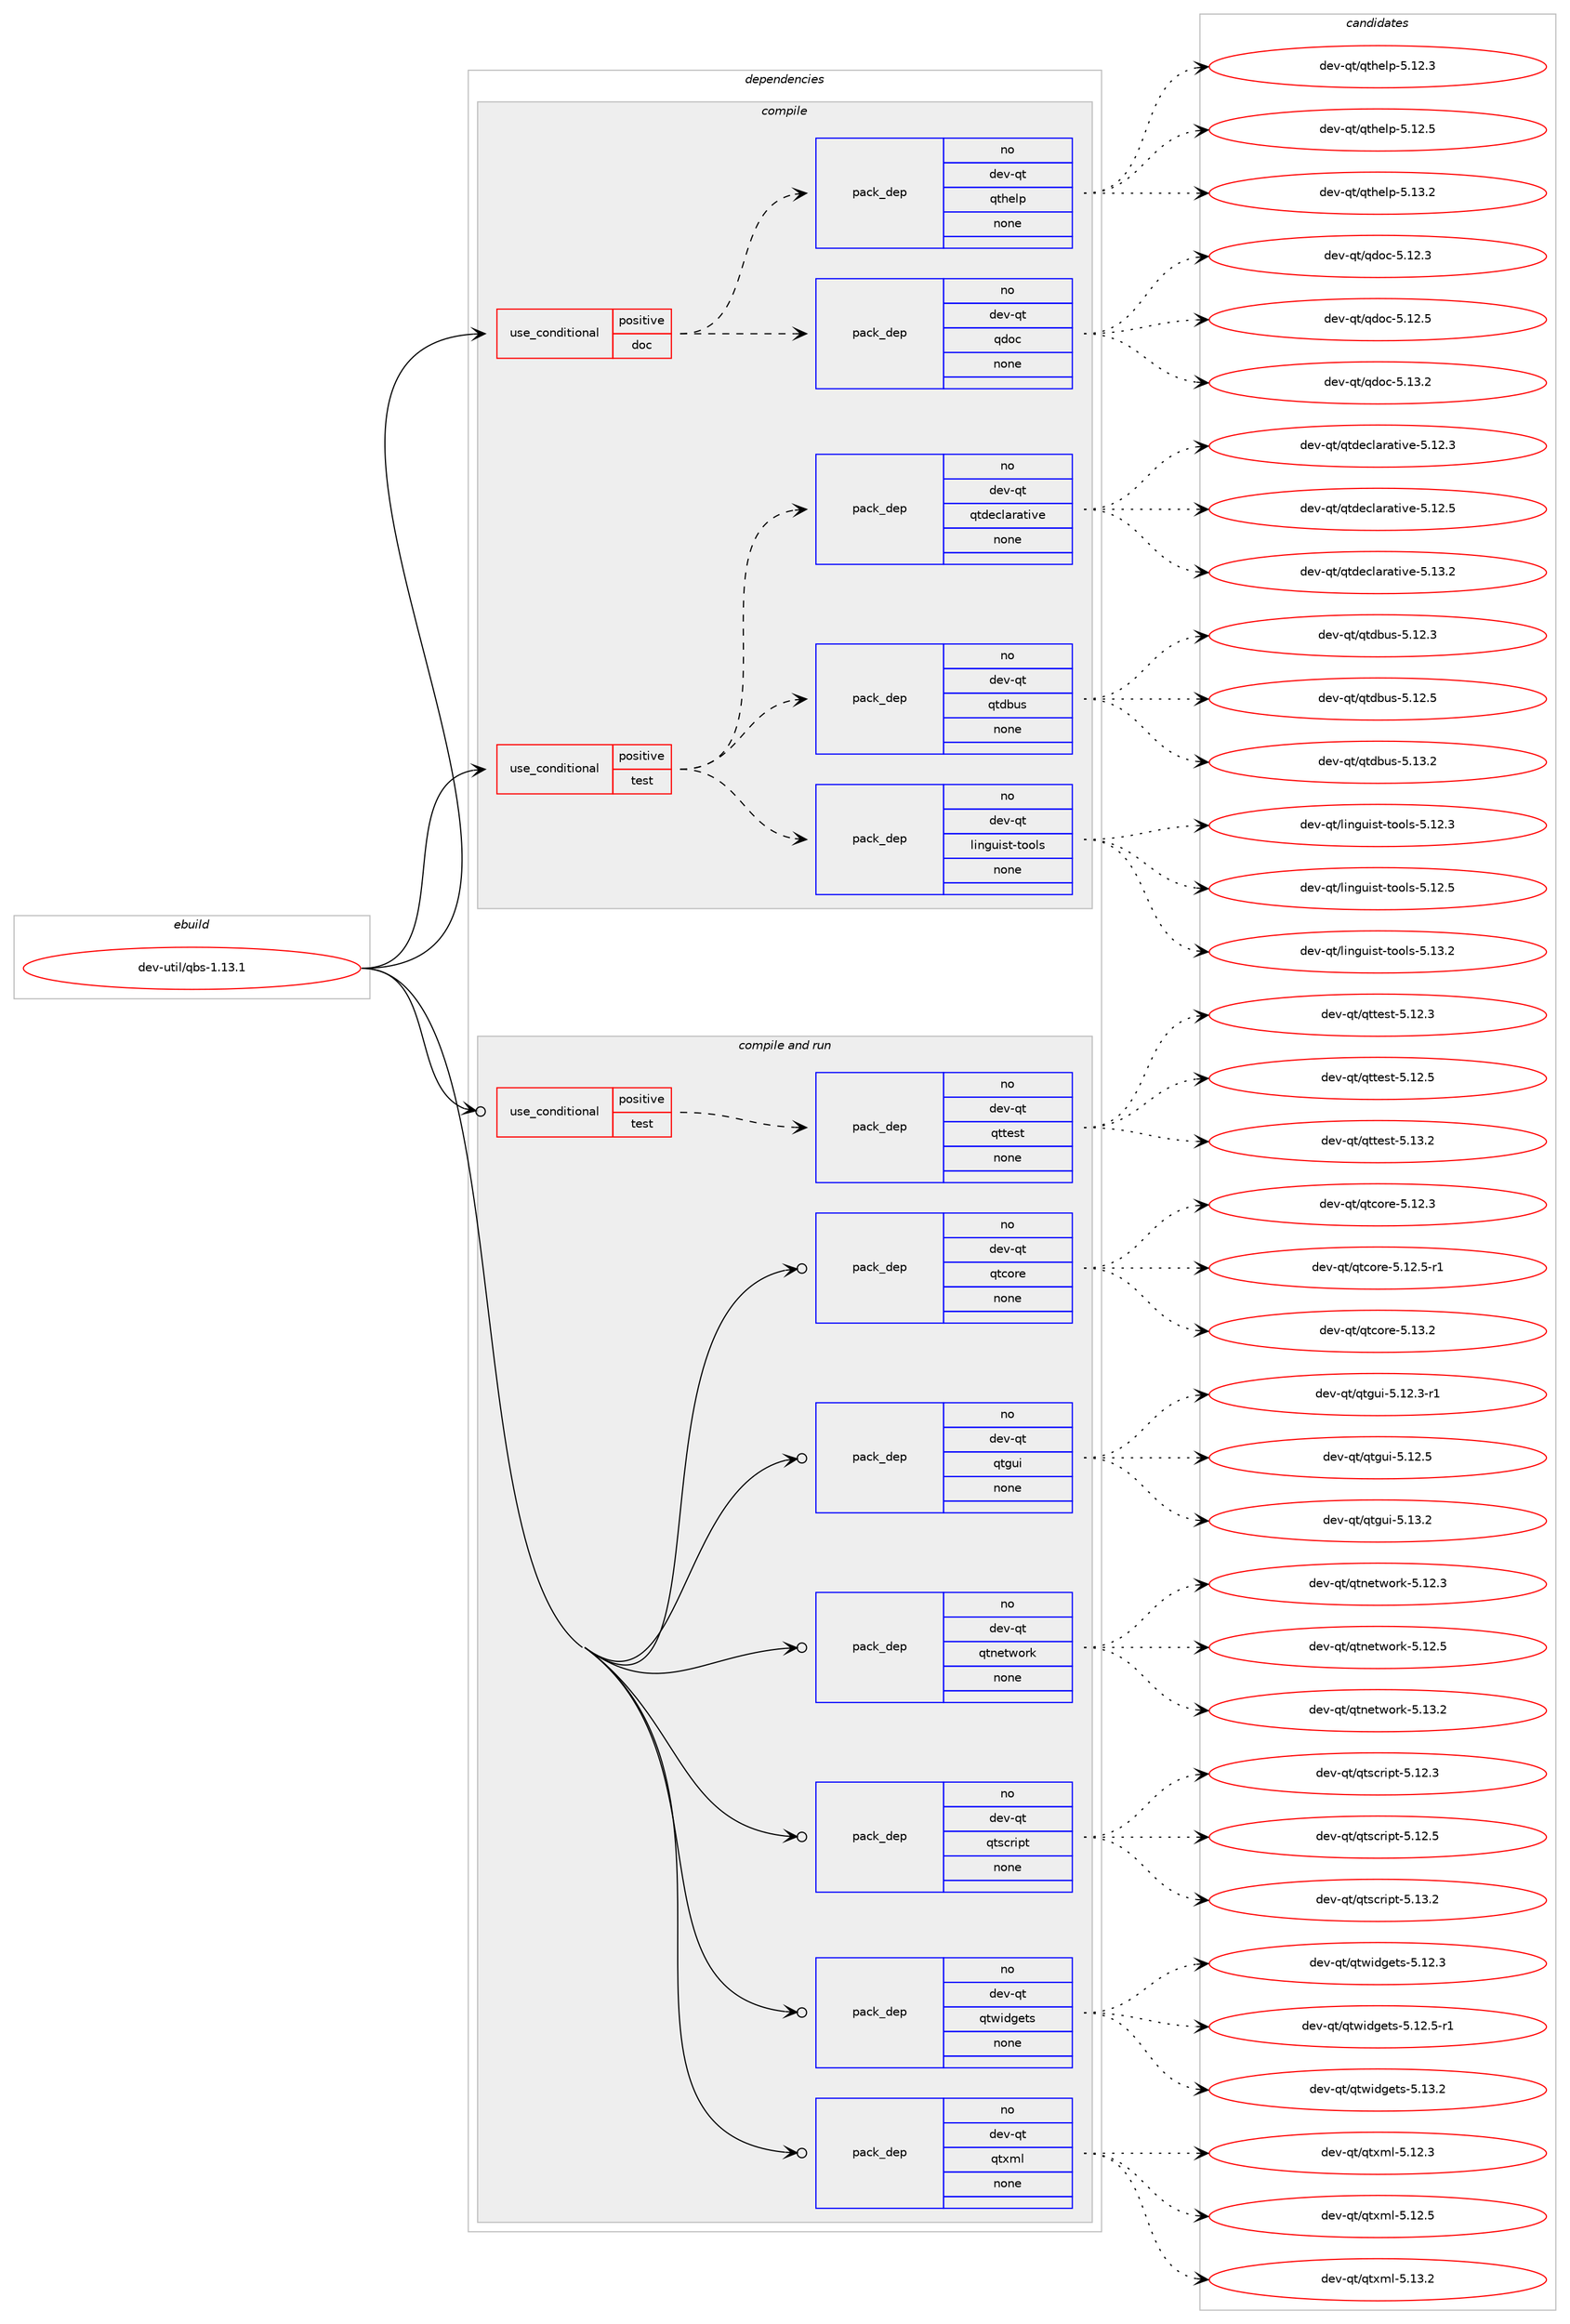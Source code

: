 digraph prolog {

# *************
# Graph options
# *************

newrank=true;
concentrate=true;
compound=true;
graph [rankdir=LR,fontname=Helvetica,fontsize=10,ranksep=1.5];#, ranksep=2.5, nodesep=0.2];
edge  [arrowhead=vee];
node  [fontname=Helvetica,fontsize=10];

# **********
# The ebuild
# **********

subgraph cluster_leftcol {
color=gray;
rank=same;
label=<<i>ebuild</i>>;
id [label="dev-util/qbs-1.13.1", color=red, width=4, href="../dev-util/qbs-1.13.1.svg"];
}

# ****************
# The dependencies
# ****************

subgraph cluster_midcol {
color=gray;
label=<<i>dependencies</i>>;
subgraph cluster_compile {
fillcolor="#eeeeee";
style=filled;
label=<<i>compile</i>>;
subgraph cond183192 {
dependency731620 [label=<<TABLE BORDER="0" CELLBORDER="1" CELLSPACING="0" CELLPADDING="4"><TR><TD ROWSPAN="3" CELLPADDING="10">use_conditional</TD></TR><TR><TD>positive</TD></TR><TR><TD>doc</TD></TR></TABLE>>, shape=none, color=red];
subgraph pack536247 {
dependency731621 [label=<<TABLE BORDER="0" CELLBORDER="1" CELLSPACING="0" CELLPADDING="4" WIDTH="220"><TR><TD ROWSPAN="6" CELLPADDING="30">pack_dep</TD></TR><TR><TD WIDTH="110">no</TD></TR><TR><TD>dev-qt</TD></TR><TR><TD>qdoc</TD></TR><TR><TD>none</TD></TR><TR><TD></TD></TR></TABLE>>, shape=none, color=blue];
}
dependency731620:e -> dependency731621:w [weight=20,style="dashed",arrowhead="vee"];
subgraph pack536248 {
dependency731622 [label=<<TABLE BORDER="0" CELLBORDER="1" CELLSPACING="0" CELLPADDING="4" WIDTH="220"><TR><TD ROWSPAN="6" CELLPADDING="30">pack_dep</TD></TR><TR><TD WIDTH="110">no</TD></TR><TR><TD>dev-qt</TD></TR><TR><TD>qthelp</TD></TR><TR><TD>none</TD></TR><TR><TD></TD></TR></TABLE>>, shape=none, color=blue];
}
dependency731620:e -> dependency731622:w [weight=20,style="dashed",arrowhead="vee"];
}
id:e -> dependency731620:w [weight=20,style="solid",arrowhead="vee"];
subgraph cond183193 {
dependency731623 [label=<<TABLE BORDER="0" CELLBORDER="1" CELLSPACING="0" CELLPADDING="4"><TR><TD ROWSPAN="3" CELLPADDING="10">use_conditional</TD></TR><TR><TD>positive</TD></TR><TR><TD>test</TD></TR></TABLE>>, shape=none, color=red];
subgraph pack536249 {
dependency731624 [label=<<TABLE BORDER="0" CELLBORDER="1" CELLSPACING="0" CELLPADDING="4" WIDTH="220"><TR><TD ROWSPAN="6" CELLPADDING="30">pack_dep</TD></TR><TR><TD WIDTH="110">no</TD></TR><TR><TD>dev-qt</TD></TR><TR><TD>linguist-tools</TD></TR><TR><TD>none</TD></TR><TR><TD></TD></TR></TABLE>>, shape=none, color=blue];
}
dependency731623:e -> dependency731624:w [weight=20,style="dashed",arrowhead="vee"];
subgraph pack536250 {
dependency731625 [label=<<TABLE BORDER="0" CELLBORDER="1" CELLSPACING="0" CELLPADDING="4" WIDTH="220"><TR><TD ROWSPAN="6" CELLPADDING="30">pack_dep</TD></TR><TR><TD WIDTH="110">no</TD></TR><TR><TD>dev-qt</TD></TR><TR><TD>qtdbus</TD></TR><TR><TD>none</TD></TR><TR><TD></TD></TR></TABLE>>, shape=none, color=blue];
}
dependency731623:e -> dependency731625:w [weight=20,style="dashed",arrowhead="vee"];
subgraph pack536251 {
dependency731626 [label=<<TABLE BORDER="0" CELLBORDER="1" CELLSPACING="0" CELLPADDING="4" WIDTH="220"><TR><TD ROWSPAN="6" CELLPADDING="30">pack_dep</TD></TR><TR><TD WIDTH="110">no</TD></TR><TR><TD>dev-qt</TD></TR><TR><TD>qtdeclarative</TD></TR><TR><TD>none</TD></TR><TR><TD></TD></TR></TABLE>>, shape=none, color=blue];
}
dependency731623:e -> dependency731626:w [weight=20,style="dashed",arrowhead="vee"];
}
id:e -> dependency731623:w [weight=20,style="solid",arrowhead="vee"];
}
subgraph cluster_compileandrun {
fillcolor="#eeeeee";
style=filled;
label=<<i>compile and run</i>>;
subgraph cond183194 {
dependency731627 [label=<<TABLE BORDER="0" CELLBORDER="1" CELLSPACING="0" CELLPADDING="4"><TR><TD ROWSPAN="3" CELLPADDING="10">use_conditional</TD></TR><TR><TD>positive</TD></TR><TR><TD>test</TD></TR></TABLE>>, shape=none, color=red];
subgraph pack536252 {
dependency731628 [label=<<TABLE BORDER="0" CELLBORDER="1" CELLSPACING="0" CELLPADDING="4" WIDTH="220"><TR><TD ROWSPAN="6" CELLPADDING="30">pack_dep</TD></TR><TR><TD WIDTH="110">no</TD></TR><TR><TD>dev-qt</TD></TR><TR><TD>qttest</TD></TR><TR><TD>none</TD></TR><TR><TD></TD></TR></TABLE>>, shape=none, color=blue];
}
dependency731627:e -> dependency731628:w [weight=20,style="dashed",arrowhead="vee"];
}
id:e -> dependency731627:w [weight=20,style="solid",arrowhead="odotvee"];
subgraph pack536253 {
dependency731629 [label=<<TABLE BORDER="0" CELLBORDER="1" CELLSPACING="0" CELLPADDING="4" WIDTH="220"><TR><TD ROWSPAN="6" CELLPADDING="30">pack_dep</TD></TR><TR><TD WIDTH="110">no</TD></TR><TR><TD>dev-qt</TD></TR><TR><TD>qtcore</TD></TR><TR><TD>none</TD></TR><TR><TD></TD></TR></TABLE>>, shape=none, color=blue];
}
id:e -> dependency731629:w [weight=20,style="solid",arrowhead="odotvee"];
subgraph pack536254 {
dependency731630 [label=<<TABLE BORDER="0" CELLBORDER="1" CELLSPACING="0" CELLPADDING="4" WIDTH="220"><TR><TD ROWSPAN="6" CELLPADDING="30">pack_dep</TD></TR><TR><TD WIDTH="110">no</TD></TR><TR><TD>dev-qt</TD></TR><TR><TD>qtgui</TD></TR><TR><TD>none</TD></TR><TR><TD></TD></TR></TABLE>>, shape=none, color=blue];
}
id:e -> dependency731630:w [weight=20,style="solid",arrowhead="odotvee"];
subgraph pack536255 {
dependency731631 [label=<<TABLE BORDER="0" CELLBORDER="1" CELLSPACING="0" CELLPADDING="4" WIDTH="220"><TR><TD ROWSPAN="6" CELLPADDING="30">pack_dep</TD></TR><TR><TD WIDTH="110">no</TD></TR><TR><TD>dev-qt</TD></TR><TR><TD>qtnetwork</TD></TR><TR><TD>none</TD></TR><TR><TD></TD></TR></TABLE>>, shape=none, color=blue];
}
id:e -> dependency731631:w [weight=20,style="solid",arrowhead="odotvee"];
subgraph pack536256 {
dependency731632 [label=<<TABLE BORDER="0" CELLBORDER="1" CELLSPACING="0" CELLPADDING="4" WIDTH="220"><TR><TD ROWSPAN="6" CELLPADDING="30">pack_dep</TD></TR><TR><TD WIDTH="110">no</TD></TR><TR><TD>dev-qt</TD></TR><TR><TD>qtscript</TD></TR><TR><TD>none</TD></TR><TR><TD></TD></TR></TABLE>>, shape=none, color=blue];
}
id:e -> dependency731632:w [weight=20,style="solid",arrowhead="odotvee"];
subgraph pack536257 {
dependency731633 [label=<<TABLE BORDER="0" CELLBORDER="1" CELLSPACING="0" CELLPADDING="4" WIDTH="220"><TR><TD ROWSPAN="6" CELLPADDING="30">pack_dep</TD></TR><TR><TD WIDTH="110">no</TD></TR><TR><TD>dev-qt</TD></TR><TR><TD>qtwidgets</TD></TR><TR><TD>none</TD></TR><TR><TD></TD></TR></TABLE>>, shape=none, color=blue];
}
id:e -> dependency731633:w [weight=20,style="solid",arrowhead="odotvee"];
subgraph pack536258 {
dependency731634 [label=<<TABLE BORDER="0" CELLBORDER="1" CELLSPACING="0" CELLPADDING="4" WIDTH="220"><TR><TD ROWSPAN="6" CELLPADDING="30">pack_dep</TD></TR><TR><TD WIDTH="110">no</TD></TR><TR><TD>dev-qt</TD></TR><TR><TD>qtxml</TD></TR><TR><TD>none</TD></TR><TR><TD></TD></TR></TABLE>>, shape=none, color=blue];
}
id:e -> dependency731634:w [weight=20,style="solid",arrowhead="odotvee"];
}
subgraph cluster_run {
fillcolor="#eeeeee";
style=filled;
label=<<i>run</i>>;
}
}

# **************
# The candidates
# **************

subgraph cluster_choices {
rank=same;
color=gray;
label=<<i>candidates</i>>;

subgraph choice536247 {
color=black;
nodesep=1;
choice10010111845113116471131001119945534649504651 [label="dev-qt/qdoc-5.12.3", color=red, width=4,href="../dev-qt/qdoc-5.12.3.svg"];
choice10010111845113116471131001119945534649504653 [label="dev-qt/qdoc-5.12.5", color=red, width=4,href="../dev-qt/qdoc-5.12.5.svg"];
choice10010111845113116471131001119945534649514650 [label="dev-qt/qdoc-5.13.2", color=red, width=4,href="../dev-qt/qdoc-5.13.2.svg"];
dependency731621:e -> choice10010111845113116471131001119945534649504651:w [style=dotted,weight="100"];
dependency731621:e -> choice10010111845113116471131001119945534649504653:w [style=dotted,weight="100"];
dependency731621:e -> choice10010111845113116471131001119945534649514650:w [style=dotted,weight="100"];
}
subgraph choice536248 {
color=black;
nodesep=1;
choice100101118451131164711311610410110811245534649504651 [label="dev-qt/qthelp-5.12.3", color=red, width=4,href="../dev-qt/qthelp-5.12.3.svg"];
choice100101118451131164711311610410110811245534649504653 [label="dev-qt/qthelp-5.12.5", color=red, width=4,href="../dev-qt/qthelp-5.12.5.svg"];
choice100101118451131164711311610410110811245534649514650 [label="dev-qt/qthelp-5.13.2", color=red, width=4,href="../dev-qt/qthelp-5.13.2.svg"];
dependency731622:e -> choice100101118451131164711311610410110811245534649504651:w [style=dotted,weight="100"];
dependency731622:e -> choice100101118451131164711311610410110811245534649504653:w [style=dotted,weight="100"];
dependency731622:e -> choice100101118451131164711311610410110811245534649514650:w [style=dotted,weight="100"];
}
subgraph choice536249 {
color=black;
nodesep=1;
choice10010111845113116471081051101031171051151164511611111110811545534649504651 [label="dev-qt/linguist-tools-5.12.3", color=red, width=4,href="../dev-qt/linguist-tools-5.12.3.svg"];
choice10010111845113116471081051101031171051151164511611111110811545534649504653 [label="dev-qt/linguist-tools-5.12.5", color=red, width=4,href="../dev-qt/linguist-tools-5.12.5.svg"];
choice10010111845113116471081051101031171051151164511611111110811545534649514650 [label="dev-qt/linguist-tools-5.13.2", color=red, width=4,href="../dev-qt/linguist-tools-5.13.2.svg"];
dependency731624:e -> choice10010111845113116471081051101031171051151164511611111110811545534649504651:w [style=dotted,weight="100"];
dependency731624:e -> choice10010111845113116471081051101031171051151164511611111110811545534649504653:w [style=dotted,weight="100"];
dependency731624:e -> choice10010111845113116471081051101031171051151164511611111110811545534649514650:w [style=dotted,weight="100"];
}
subgraph choice536250 {
color=black;
nodesep=1;
choice10010111845113116471131161009811711545534649504651 [label="dev-qt/qtdbus-5.12.3", color=red, width=4,href="../dev-qt/qtdbus-5.12.3.svg"];
choice10010111845113116471131161009811711545534649504653 [label="dev-qt/qtdbus-5.12.5", color=red, width=4,href="../dev-qt/qtdbus-5.12.5.svg"];
choice10010111845113116471131161009811711545534649514650 [label="dev-qt/qtdbus-5.13.2", color=red, width=4,href="../dev-qt/qtdbus-5.13.2.svg"];
dependency731625:e -> choice10010111845113116471131161009811711545534649504651:w [style=dotted,weight="100"];
dependency731625:e -> choice10010111845113116471131161009811711545534649504653:w [style=dotted,weight="100"];
dependency731625:e -> choice10010111845113116471131161009811711545534649514650:w [style=dotted,weight="100"];
}
subgraph choice536251 {
color=black;
nodesep=1;
choice100101118451131164711311610010199108971149711610511810145534649504651 [label="dev-qt/qtdeclarative-5.12.3", color=red, width=4,href="../dev-qt/qtdeclarative-5.12.3.svg"];
choice100101118451131164711311610010199108971149711610511810145534649504653 [label="dev-qt/qtdeclarative-5.12.5", color=red, width=4,href="../dev-qt/qtdeclarative-5.12.5.svg"];
choice100101118451131164711311610010199108971149711610511810145534649514650 [label="dev-qt/qtdeclarative-5.13.2", color=red, width=4,href="../dev-qt/qtdeclarative-5.13.2.svg"];
dependency731626:e -> choice100101118451131164711311610010199108971149711610511810145534649504651:w [style=dotted,weight="100"];
dependency731626:e -> choice100101118451131164711311610010199108971149711610511810145534649504653:w [style=dotted,weight="100"];
dependency731626:e -> choice100101118451131164711311610010199108971149711610511810145534649514650:w [style=dotted,weight="100"];
}
subgraph choice536252 {
color=black;
nodesep=1;
choice100101118451131164711311611610111511645534649504651 [label="dev-qt/qttest-5.12.3", color=red, width=4,href="../dev-qt/qttest-5.12.3.svg"];
choice100101118451131164711311611610111511645534649504653 [label="dev-qt/qttest-5.12.5", color=red, width=4,href="../dev-qt/qttest-5.12.5.svg"];
choice100101118451131164711311611610111511645534649514650 [label="dev-qt/qttest-5.13.2", color=red, width=4,href="../dev-qt/qttest-5.13.2.svg"];
dependency731628:e -> choice100101118451131164711311611610111511645534649504651:w [style=dotted,weight="100"];
dependency731628:e -> choice100101118451131164711311611610111511645534649504653:w [style=dotted,weight="100"];
dependency731628:e -> choice100101118451131164711311611610111511645534649514650:w [style=dotted,weight="100"];
}
subgraph choice536253 {
color=black;
nodesep=1;
choice10010111845113116471131169911111410145534649504651 [label="dev-qt/qtcore-5.12.3", color=red, width=4,href="../dev-qt/qtcore-5.12.3.svg"];
choice100101118451131164711311699111114101455346495046534511449 [label="dev-qt/qtcore-5.12.5-r1", color=red, width=4,href="../dev-qt/qtcore-5.12.5-r1.svg"];
choice10010111845113116471131169911111410145534649514650 [label="dev-qt/qtcore-5.13.2", color=red, width=4,href="../dev-qt/qtcore-5.13.2.svg"];
dependency731629:e -> choice10010111845113116471131169911111410145534649504651:w [style=dotted,weight="100"];
dependency731629:e -> choice100101118451131164711311699111114101455346495046534511449:w [style=dotted,weight="100"];
dependency731629:e -> choice10010111845113116471131169911111410145534649514650:w [style=dotted,weight="100"];
}
subgraph choice536254 {
color=black;
nodesep=1;
choice1001011184511311647113116103117105455346495046514511449 [label="dev-qt/qtgui-5.12.3-r1", color=red, width=4,href="../dev-qt/qtgui-5.12.3-r1.svg"];
choice100101118451131164711311610311710545534649504653 [label="dev-qt/qtgui-5.12.5", color=red, width=4,href="../dev-qt/qtgui-5.12.5.svg"];
choice100101118451131164711311610311710545534649514650 [label="dev-qt/qtgui-5.13.2", color=red, width=4,href="../dev-qt/qtgui-5.13.2.svg"];
dependency731630:e -> choice1001011184511311647113116103117105455346495046514511449:w [style=dotted,weight="100"];
dependency731630:e -> choice100101118451131164711311610311710545534649504653:w [style=dotted,weight="100"];
dependency731630:e -> choice100101118451131164711311610311710545534649514650:w [style=dotted,weight="100"];
}
subgraph choice536255 {
color=black;
nodesep=1;
choice100101118451131164711311611010111611911111410745534649504651 [label="dev-qt/qtnetwork-5.12.3", color=red, width=4,href="../dev-qt/qtnetwork-5.12.3.svg"];
choice100101118451131164711311611010111611911111410745534649504653 [label="dev-qt/qtnetwork-5.12.5", color=red, width=4,href="../dev-qt/qtnetwork-5.12.5.svg"];
choice100101118451131164711311611010111611911111410745534649514650 [label="dev-qt/qtnetwork-5.13.2", color=red, width=4,href="../dev-qt/qtnetwork-5.13.2.svg"];
dependency731631:e -> choice100101118451131164711311611010111611911111410745534649504651:w [style=dotted,weight="100"];
dependency731631:e -> choice100101118451131164711311611010111611911111410745534649504653:w [style=dotted,weight="100"];
dependency731631:e -> choice100101118451131164711311611010111611911111410745534649514650:w [style=dotted,weight="100"];
}
subgraph choice536256 {
color=black;
nodesep=1;
choice10010111845113116471131161159911410511211645534649504651 [label="dev-qt/qtscript-5.12.3", color=red, width=4,href="../dev-qt/qtscript-5.12.3.svg"];
choice10010111845113116471131161159911410511211645534649504653 [label="dev-qt/qtscript-5.12.5", color=red, width=4,href="../dev-qt/qtscript-5.12.5.svg"];
choice10010111845113116471131161159911410511211645534649514650 [label="dev-qt/qtscript-5.13.2", color=red, width=4,href="../dev-qt/qtscript-5.13.2.svg"];
dependency731632:e -> choice10010111845113116471131161159911410511211645534649504651:w [style=dotted,weight="100"];
dependency731632:e -> choice10010111845113116471131161159911410511211645534649504653:w [style=dotted,weight="100"];
dependency731632:e -> choice10010111845113116471131161159911410511211645534649514650:w [style=dotted,weight="100"];
}
subgraph choice536257 {
color=black;
nodesep=1;
choice100101118451131164711311611910510010310111611545534649504651 [label="dev-qt/qtwidgets-5.12.3", color=red, width=4,href="../dev-qt/qtwidgets-5.12.3.svg"];
choice1001011184511311647113116119105100103101116115455346495046534511449 [label="dev-qt/qtwidgets-5.12.5-r1", color=red, width=4,href="../dev-qt/qtwidgets-5.12.5-r1.svg"];
choice100101118451131164711311611910510010310111611545534649514650 [label="dev-qt/qtwidgets-5.13.2", color=red, width=4,href="../dev-qt/qtwidgets-5.13.2.svg"];
dependency731633:e -> choice100101118451131164711311611910510010310111611545534649504651:w [style=dotted,weight="100"];
dependency731633:e -> choice1001011184511311647113116119105100103101116115455346495046534511449:w [style=dotted,weight="100"];
dependency731633:e -> choice100101118451131164711311611910510010310111611545534649514650:w [style=dotted,weight="100"];
}
subgraph choice536258 {
color=black;
nodesep=1;
choice100101118451131164711311612010910845534649504651 [label="dev-qt/qtxml-5.12.3", color=red, width=4,href="../dev-qt/qtxml-5.12.3.svg"];
choice100101118451131164711311612010910845534649504653 [label="dev-qt/qtxml-5.12.5", color=red, width=4,href="../dev-qt/qtxml-5.12.5.svg"];
choice100101118451131164711311612010910845534649514650 [label="dev-qt/qtxml-5.13.2", color=red, width=4,href="../dev-qt/qtxml-5.13.2.svg"];
dependency731634:e -> choice100101118451131164711311612010910845534649504651:w [style=dotted,weight="100"];
dependency731634:e -> choice100101118451131164711311612010910845534649504653:w [style=dotted,weight="100"];
dependency731634:e -> choice100101118451131164711311612010910845534649514650:w [style=dotted,weight="100"];
}
}

}

